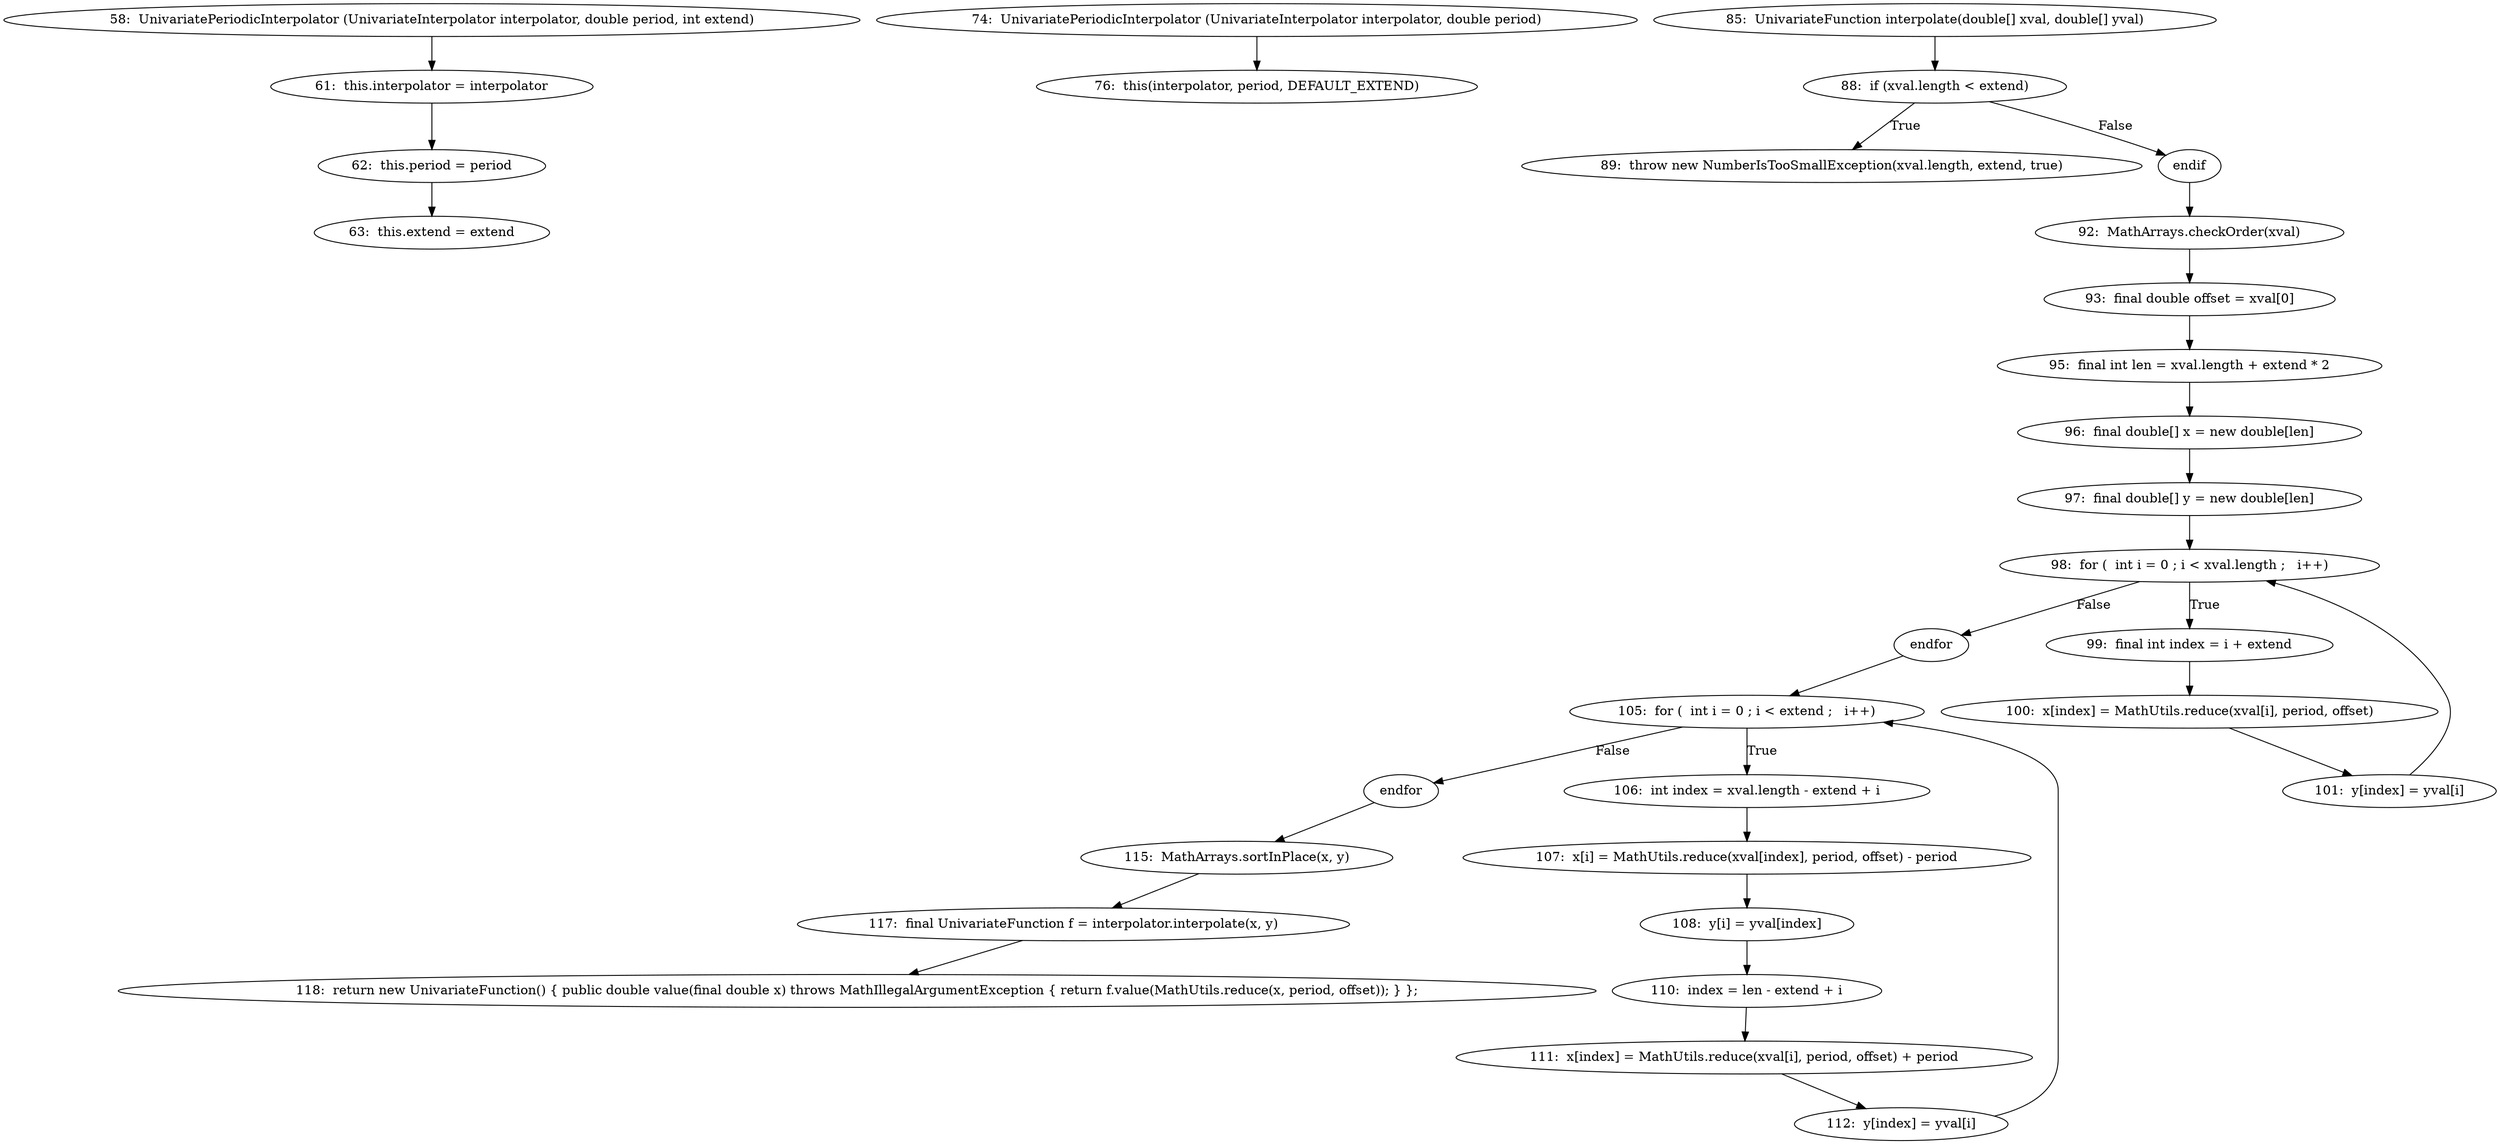 digraph UnivariatePeriodicInterpolator_CFG {
  // graph-vertices
  v1  [label="58:  UnivariatePeriodicInterpolator (UnivariateInterpolator interpolator, double period, int extend)"];
  v2  [label="61:  this.interpolator = interpolator"];
  v3  [label="62:  this.period = period"];
  v4  [label="63:  this.extend = extend"];
  v5  [label="74:  UnivariatePeriodicInterpolator (UnivariateInterpolator interpolator, double period)"];
  v6  [label="76:  this(interpolator, period, DEFAULT_EXTEND)"];
  v7  [label="85:  UnivariateFunction interpolate(double[] xval, double[] yval)"];
  v8  [label="88:  if (xval.length < extend)"];
  v9  [label="89:  throw new NumberIsTooSmallException(xval.length, extend, true)"];
  v10  [label="endif"];
  v11  [label="92:  MathArrays.checkOrder(xval)"];
  v12  [label="93:  final double offset = xval[0]"];
  v13  [label="95:  final int len = xval.length + extend * 2"];
  v14  [label="96:  final double[] x = new double[len]"];
  v15  [label="97:  final double[] y = new double[len]"];
  v16  [label="98:  for (  int i = 0 ; i < xval.length ;   i++)"];
  v19  [label="endfor"];
  v20  [label="99:  final int index = i + extend"];
  v21  [label="100:  x[index] = MathUtils.reduce(xval[i], period, offset)"];
  v22  [label="101:  y[index] = yval[i]"];
  v23  [label="105:  for (  int i = 0 ; i < extend ;   i++)"];
  v26  [label="endfor"];
  v27  [label="106:  int index = xval.length - extend + i"];
  v28  [label="107:  x[i] = MathUtils.reduce(xval[index], period, offset) - period"];
  v29  [label="108:  y[i] = yval[index]"];
  v30  [label="110:  index = len - extend + i"];
  v31  [label="111:  x[index] = MathUtils.reduce(xval[i], period, offset) + period"];
  v32  [label="112:  y[index] = yval[i]"];
  v33  [label="115:  MathArrays.sortInPlace(x, y)"];
  v34  [label="117:  final UnivariateFunction f = interpolator.interpolate(x, y)"];
  v35  [label="118:  return new UnivariateFunction() { public double value(final double x) throws MathIllegalArgumentException { return f.value(MathUtils.reduce(x, period, offset)); } };"];
  // graph-edges
  v1 -> v2;
  v2 -> v3;
  v3 -> v4;
  v5 -> v6;
  v7 -> v8;
  v8 -> v9  [label="True"];
  v8 -> v10  [label="False"];
  v10 -> v11;
  v11 -> v12;
  v12 -> v13;
  v13 -> v14;
  v14 -> v15;
  v15 -> v16;
  v16 -> v19  [label="False"];
  v16 -> v20  [label="True"];
  v20 -> v21;
  v21 -> v22;
  v22 -> v16;
  v19 -> v23;
  v23 -> v26  [label="False"];
  v23 -> v27  [label="True"];
  v27 -> v28;
  v28 -> v29;
  v29 -> v30;
  v30 -> v31;
  v31 -> v32;
  v32 -> v23;
  v26 -> v33;
  v33 -> v34;
  v34 -> v35;
  // end-of-graph
}
